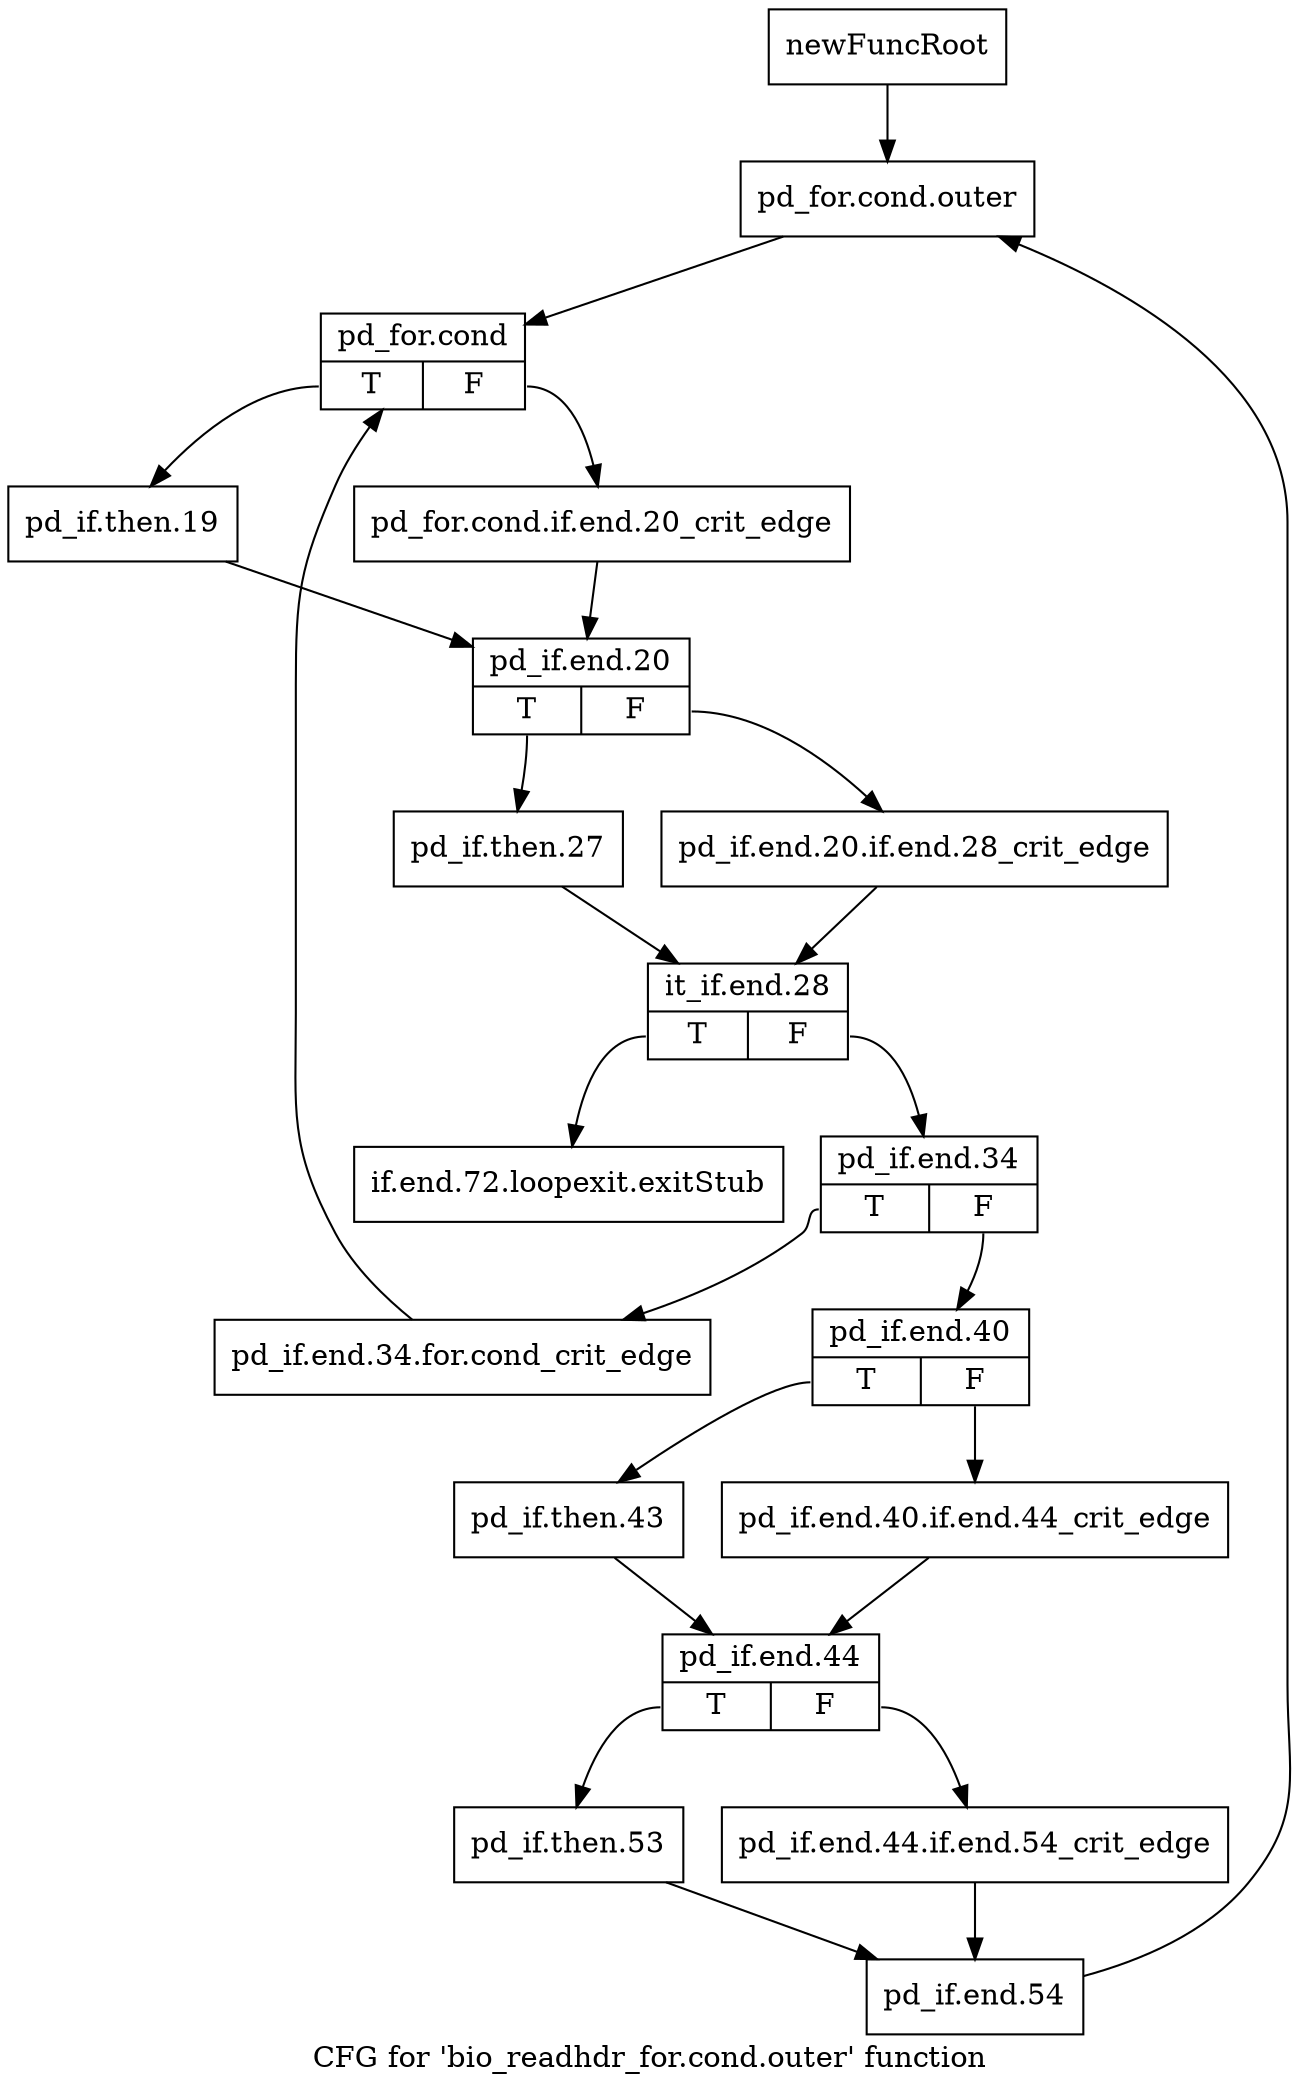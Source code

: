 digraph "CFG for 'bio_readhdr_for.cond.outer' function" {
	label="CFG for 'bio_readhdr_for.cond.outer' function";

	Node0x112ad50 [shape=record,label="{newFuncRoot}"];
	Node0x112ad50 -> Node0x112adf0;
	Node0x112ada0 [shape=record,label="{if.end.72.loopexit.exitStub}"];
	Node0x112adf0 [shape=record,label="{pd_for.cond.outer}"];
	Node0x112adf0 -> Node0x112ae40;
	Node0x112ae40 [shape=record,label="{pd_for.cond|{<s0>T|<s1>F}}"];
	Node0x112ae40:s0 -> Node0x112aee0;
	Node0x112ae40:s1 -> Node0x112ae90;
	Node0x112ae90 [shape=record,label="{pd_for.cond.if.end.20_crit_edge}"];
	Node0x112ae90 -> Node0x112af30;
	Node0x112aee0 [shape=record,label="{pd_if.then.19}"];
	Node0x112aee0 -> Node0x112af30;
	Node0x112af30 [shape=record,label="{pd_if.end.20|{<s0>T|<s1>F}}"];
	Node0x112af30:s0 -> Node0x112afd0;
	Node0x112af30:s1 -> Node0x112af80;
	Node0x112af80 [shape=record,label="{pd_if.end.20.if.end.28_crit_edge}"];
	Node0x112af80 -> Node0x112b020;
	Node0x112afd0 [shape=record,label="{pd_if.then.27}"];
	Node0x112afd0 -> Node0x112b020;
	Node0x112b020 [shape=record,label="{it_if.end.28|{<s0>T|<s1>F}}"];
	Node0x112b020:s0 -> Node0x112ada0;
	Node0x112b020:s1 -> Node0x112b070;
	Node0x112b070 [shape=record,label="{pd_if.end.34|{<s0>T|<s1>F}}"];
	Node0x112b070:s0 -> Node0x112b2f0;
	Node0x112b070:s1 -> Node0x112b0c0;
	Node0x112b0c0 [shape=record,label="{pd_if.end.40|{<s0>T|<s1>F}}"];
	Node0x112b0c0:s0 -> Node0x112b160;
	Node0x112b0c0:s1 -> Node0x112b110;
	Node0x112b110 [shape=record,label="{pd_if.end.40.if.end.44_crit_edge}"];
	Node0x112b110 -> Node0x112b1b0;
	Node0x112b160 [shape=record,label="{pd_if.then.43}"];
	Node0x112b160 -> Node0x112b1b0;
	Node0x112b1b0 [shape=record,label="{pd_if.end.44|{<s0>T|<s1>F}}"];
	Node0x112b1b0:s0 -> Node0x112b250;
	Node0x112b1b0:s1 -> Node0x112b200;
	Node0x112b200 [shape=record,label="{pd_if.end.44.if.end.54_crit_edge}"];
	Node0x112b200 -> Node0x112b2a0;
	Node0x112b250 [shape=record,label="{pd_if.then.53}"];
	Node0x112b250 -> Node0x112b2a0;
	Node0x112b2a0 [shape=record,label="{pd_if.end.54}"];
	Node0x112b2a0 -> Node0x112adf0;
	Node0x112b2f0 [shape=record,label="{pd_if.end.34.for.cond_crit_edge}"];
	Node0x112b2f0 -> Node0x112ae40;
}
